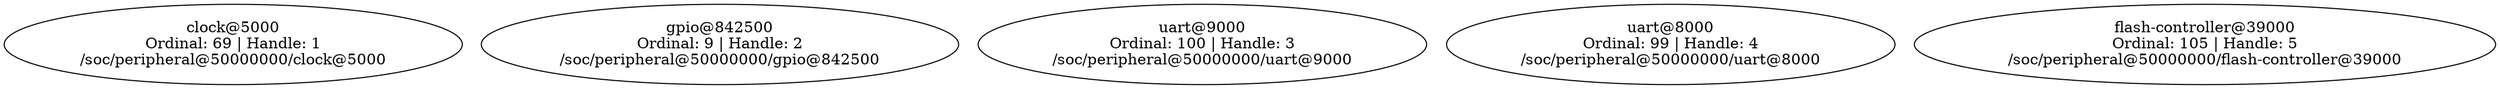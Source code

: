 // /workdir/project/build_nrf9160dk_nrf9160_ns/mcuboot/zephyr/zephyr_pre0.elf
digraph "Device dependency graph" {
	69 [label="clock@5000\nOrdinal: 69 | Handle: 1\n/soc/peripheral@50000000/clock@5000"]
	9 [label="gpio@842500\nOrdinal: 9 | Handle: 2\n/soc/peripheral@50000000/gpio@842500"]
	100 [label="uart@9000\nOrdinal: 100 | Handle: 3\n/soc/peripheral@50000000/uart@9000"]
	99 [label="uart@8000\nOrdinal: 99 | Handle: 4\n/soc/peripheral@50000000/uart@8000"]
	105 [label="flash-controller@39000\nOrdinal: 105 | Handle: 5\n/soc/peripheral@50000000/flash-controller@39000"]
}
